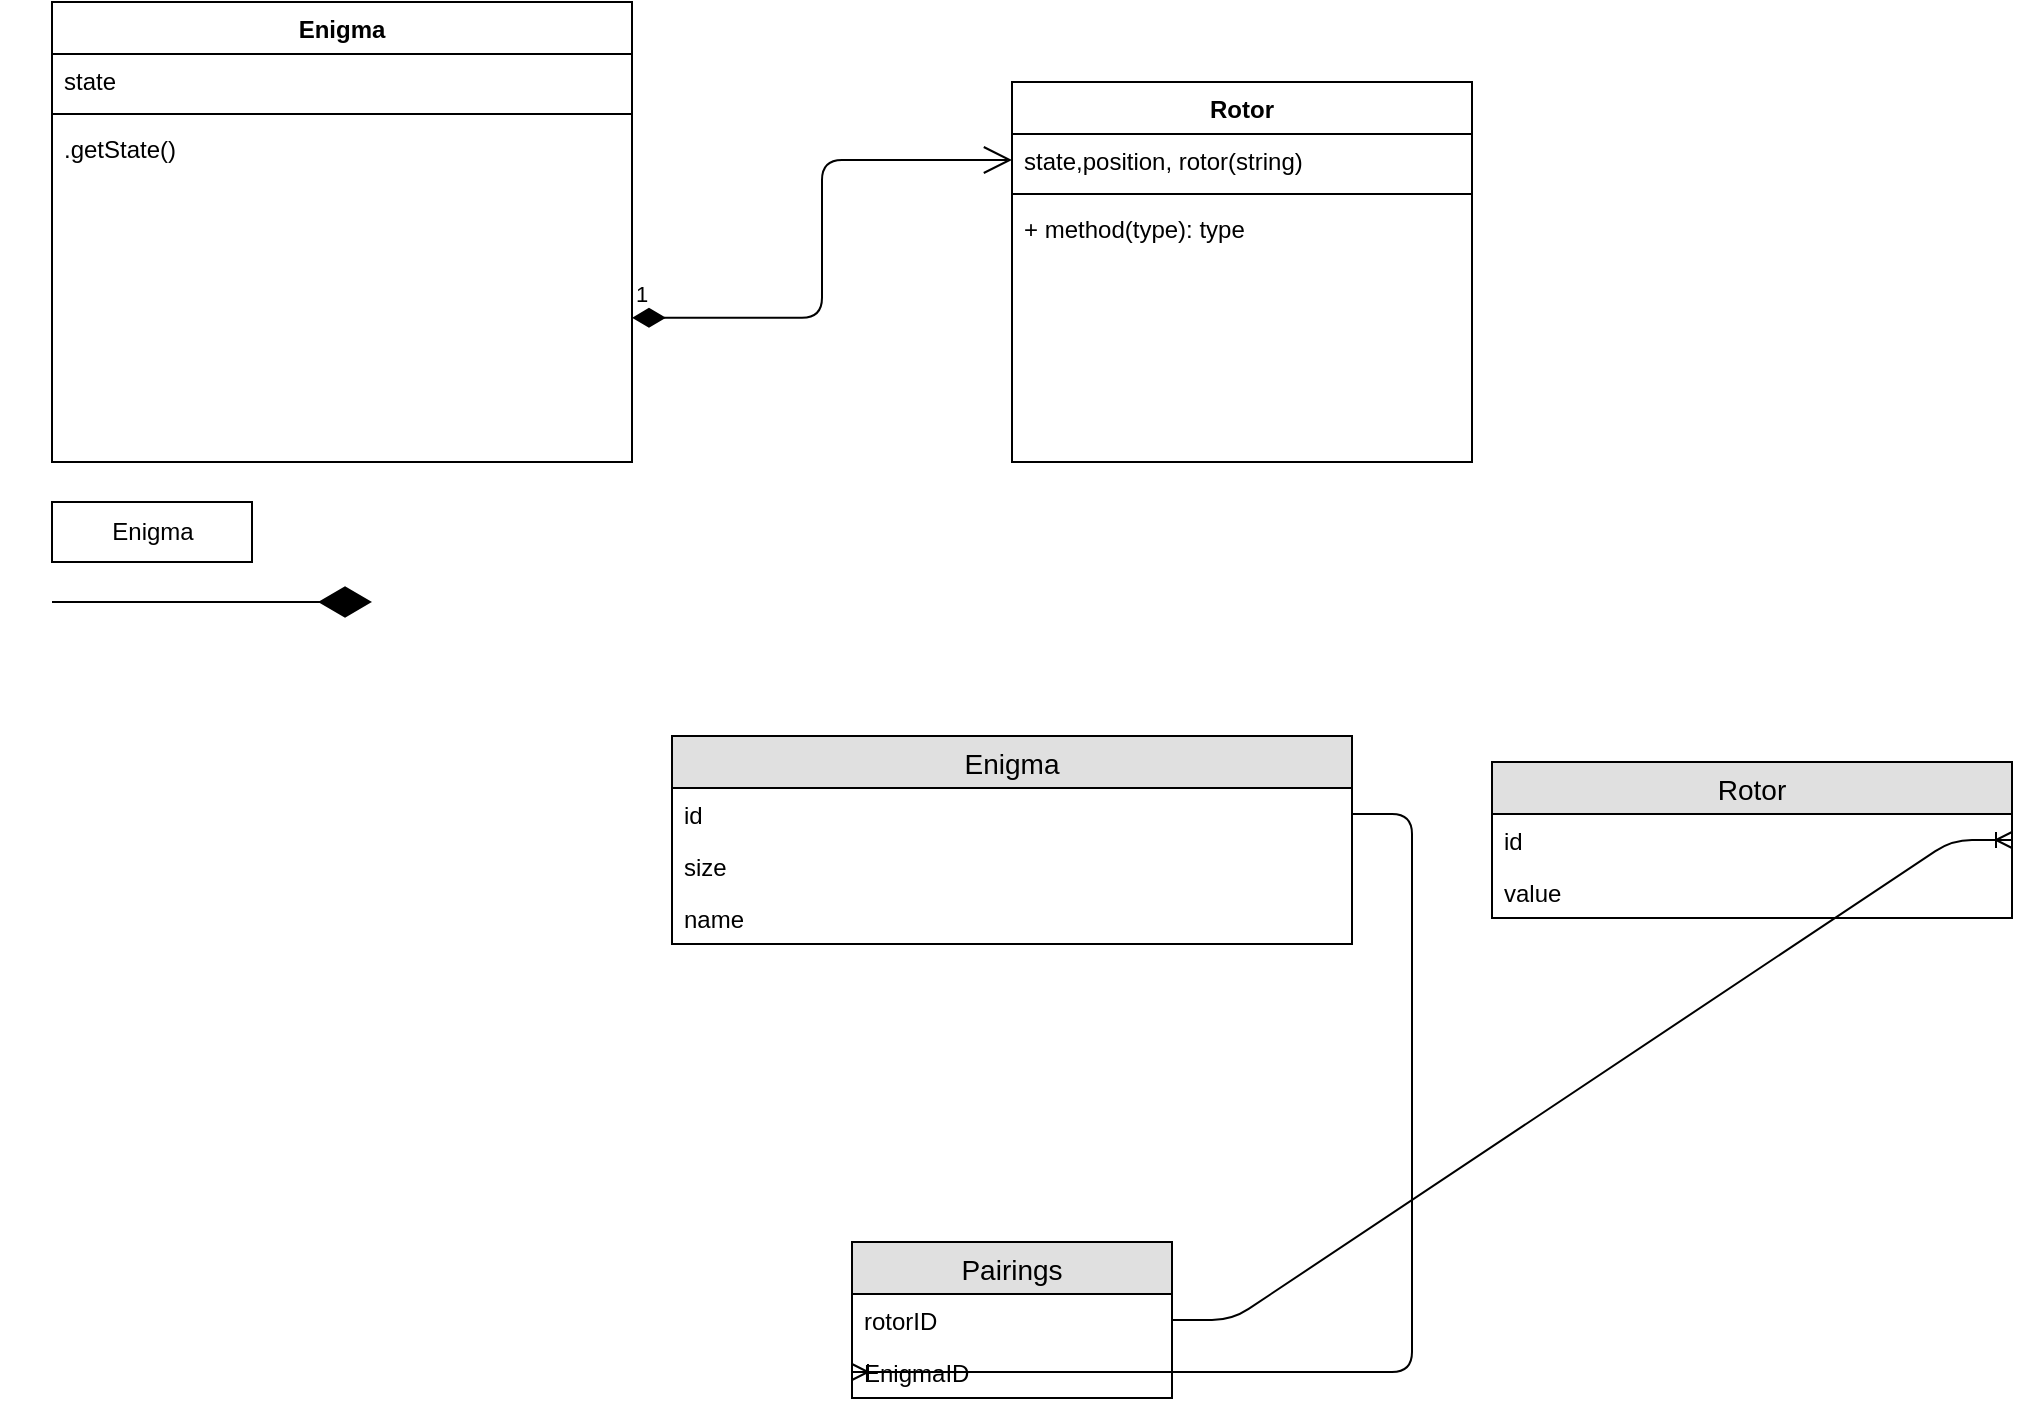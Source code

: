 <mxfile version="10.6.3" type="github"><diagram id="6LVFvQ6_358JCRbaACXV" name="Page-1"><mxGraphModel dx="2244" dy="841" grid="1" gridSize="10" guides="1" tooltips="1" connect="1" arrows="1" fold="1" page="1" pageScale="1" pageWidth="850" pageHeight="1100" math="0" shadow="0"><root><mxCell id="0"/><mxCell id="1" parent="0"/><mxCell id="CNEsZqZMbcQimxwt_tRg-1" value="Enigma" style="swimlane;fontStyle=1;align=center;verticalAlign=top;childLayout=stackLayout;horizontal=1;startSize=26;horizontalStack=0;resizeParent=1;resizeParentMax=0;resizeLast=0;collapsible=1;marginBottom=0;" vertex="1" parent="1"><mxGeometry x="20" y="20" width="290" height="230" as="geometry"/></mxCell><mxCell id="CNEsZqZMbcQimxwt_tRg-2" value="state" style="text;strokeColor=none;fillColor=none;align=left;verticalAlign=top;spacingLeft=4;spacingRight=4;overflow=hidden;rotatable=0;points=[[0,0.5],[1,0.5]];portConstraint=eastwest;" vertex="1" parent="CNEsZqZMbcQimxwt_tRg-1"><mxGeometry y="26" width="290" height="26" as="geometry"/></mxCell><mxCell id="CNEsZqZMbcQimxwt_tRg-3" value="" style="line;strokeWidth=1;fillColor=none;align=left;verticalAlign=middle;spacingTop=-1;spacingLeft=3;spacingRight=3;rotatable=0;labelPosition=right;points=[];portConstraint=eastwest;" vertex="1" parent="CNEsZqZMbcQimxwt_tRg-1"><mxGeometry y="52" width="290" height="8" as="geometry"/></mxCell><mxCell id="CNEsZqZMbcQimxwt_tRg-4" value=".getState()" style="text;strokeColor=none;fillColor=none;align=left;verticalAlign=top;spacingLeft=4;spacingRight=4;overflow=hidden;rotatable=0;points=[[0,0.5],[1,0.5]];portConstraint=eastwest;" vertex="1" parent="CNEsZqZMbcQimxwt_tRg-1"><mxGeometry y="60" width="290" height="170" as="geometry"/></mxCell><mxCell id="CNEsZqZMbcQimxwt_tRg-5" value="Enigma" style="html=1;" vertex="1" parent="1"><mxGeometry x="20" y="270" width="100" height="30" as="geometry"/></mxCell><mxCell id="CNEsZqZMbcQimxwt_tRg-6" value="" style="endArrow=diamondThin;endFill=1;endSize=24;html=1;" edge="1" parent="1"><mxGeometry width="160" relative="1" as="geometry"><mxPoint x="20" y="320" as="sourcePoint"/><mxPoint x="180" y="320" as="targetPoint"/></mxGeometry></mxCell><mxCell id="CNEsZqZMbcQimxwt_tRg-7" value="1" style="endArrow=open;html=1;endSize=12;startArrow=diamondThin;startSize=14;startFill=1;edgeStyle=orthogonalEdgeStyle;align=left;verticalAlign=bottom;exitX=1;exitY=0.576;exitDx=0;exitDy=0;exitPerimeter=0;entryX=0;entryY=0.5;entryDx=0;entryDy=0;" edge="1" parent="1" source="CNEsZqZMbcQimxwt_tRg-4" target="CNEsZqZMbcQimxwt_tRg-9"><mxGeometry x="-1" y="3" relative="1" as="geometry"><mxPoint x="320" y="320" as="sourcePoint"/><mxPoint x="500" y="178" as="targetPoint"/></mxGeometry></mxCell><mxCell id="CNEsZqZMbcQimxwt_tRg-8" value="Rotor" style="swimlane;fontStyle=1;align=center;verticalAlign=top;childLayout=stackLayout;horizontal=1;startSize=26;horizontalStack=0;resizeParent=1;resizeParentMax=0;resizeLast=0;collapsible=1;marginBottom=0;" vertex="1" parent="1"><mxGeometry x="500" y="60" width="230" height="190" as="geometry"/></mxCell><mxCell id="CNEsZqZMbcQimxwt_tRg-9" value="state,position, rotor(string)" style="text;strokeColor=none;fillColor=none;align=left;verticalAlign=top;spacingLeft=4;spacingRight=4;overflow=hidden;rotatable=0;points=[[0,0.5],[1,0.5]];portConstraint=eastwest;" vertex="1" parent="CNEsZqZMbcQimxwt_tRg-8"><mxGeometry y="26" width="230" height="26" as="geometry"/></mxCell><mxCell id="CNEsZqZMbcQimxwt_tRg-10" value="" style="line;strokeWidth=1;fillColor=none;align=left;verticalAlign=middle;spacingTop=-1;spacingLeft=3;spacingRight=3;rotatable=0;labelPosition=right;points=[];portConstraint=eastwest;" vertex="1" parent="CNEsZqZMbcQimxwt_tRg-8"><mxGeometry y="52" width="230" height="8" as="geometry"/></mxCell><mxCell id="CNEsZqZMbcQimxwt_tRg-11" value="+ method(type): type" style="text;strokeColor=none;fillColor=none;align=left;verticalAlign=top;spacingLeft=4;spacingRight=4;overflow=hidden;rotatable=0;points=[[0,0.5],[1,0.5]];portConstraint=eastwest;" vertex="1" parent="CNEsZqZMbcQimxwt_tRg-8"><mxGeometry y="60" width="230" height="130" as="geometry"/></mxCell><mxCell id="CNEsZqZMbcQimxwt_tRg-17" value="Enigma" style="swimlane;fontStyle=0;childLayout=stackLayout;horizontal=1;startSize=26;fillColor=#e0e0e0;horizontalStack=0;resizeParent=1;resizeParentMax=0;resizeLast=0;collapsible=1;marginBottom=0;swimlaneFillColor=#ffffff;align=center;fontSize=14;" vertex="1" parent="1"><mxGeometry x="330" y="387" width="340" height="104" as="geometry"/></mxCell><mxCell id="CNEsZqZMbcQimxwt_tRg-18" value="id" style="text;strokeColor=none;fillColor=none;spacingLeft=4;spacingRight=4;overflow=hidden;rotatable=0;points=[[0,0.5],[1,0.5]];portConstraint=eastwest;fontSize=12;" vertex="1" parent="CNEsZqZMbcQimxwt_tRg-17"><mxGeometry y="26" width="340" height="26" as="geometry"/></mxCell><mxCell id="CNEsZqZMbcQimxwt_tRg-19" value="size" style="text;strokeColor=none;fillColor=none;spacingLeft=4;spacingRight=4;overflow=hidden;rotatable=0;points=[[0,0.5],[1,0.5]];portConstraint=eastwest;fontSize=12;" vertex="1" parent="CNEsZqZMbcQimxwt_tRg-17"><mxGeometry y="52" width="340" height="26" as="geometry"/></mxCell><mxCell id="CNEsZqZMbcQimxwt_tRg-20" value="name" style="text;strokeColor=none;fillColor=none;spacingLeft=4;spacingRight=4;overflow=hidden;rotatable=0;points=[[0,0.5],[1,0.5]];portConstraint=eastwest;fontSize=12;" vertex="1" parent="CNEsZqZMbcQimxwt_tRg-17"><mxGeometry y="78" width="340" height="26" as="geometry"/></mxCell><mxCell id="CNEsZqZMbcQimxwt_tRg-21" value="Rotor" style="swimlane;fontStyle=0;childLayout=stackLayout;horizontal=1;startSize=26;fillColor=#e0e0e0;horizontalStack=0;resizeParent=1;resizeParentMax=0;resizeLast=0;collapsible=1;marginBottom=0;swimlaneFillColor=#ffffff;align=center;fontSize=14;" vertex="1" parent="1"><mxGeometry x="740" y="400" width="260" height="78" as="geometry"/></mxCell><mxCell id="CNEsZqZMbcQimxwt_tRg-22" value="id" style="text;strokeColor=none;fillColor=none;spacingLeft=4;spacingRight=4;overflow=hidden;rotatable=0;points=[[0,0.5],[1,0.5]];portConstraint=eastwest;fontSize=12;" vertex="1" parent="CNEsZqZMbcQimxwt_tRg-21"><mxGeometry y="26" width="260" height="26" as="geometry"/></mxCell><mxCell id="CNEsZqZMbcQimxwt_tRg-23" value="value" style="text;strokeColor=none;fillColor=none;spacingLeft=4;spacingRight=4;overflow=hidden;rotatable=0;points=[[0,0.5],[1,0.5]];portConstraint=eastwest;fontSize=12;" vertex="1" parent="CNEsZqZMbcQimxwt_tRg-21"><mxGeometry y="52" width="260" height="26" as="geometry"/></mxCell><mxCell id="CNEsZqZMbcQimxwt_tRg-26" value="Pairings" style="swimlane;fontStyle=0;childLayout=stackLayout;horizontal=1;startSize=26;fillColor=#e0e0e0;horizontalStack=0;resizeParent=1;resizeParentMax=0;resizeLast=0;collapsible=1;marginBottom=0;swimlaneFillColor=#ffffff;align=center;fontSize=14;" vertex="1" parent="1"><mxGeometry x="420" y="640" width="160" height="78" as="geometry"/></mxCell><mxCell id="CNEsZqZMbcQimxwt_tRg-27" value="rotorID" style="text;strokeColor=none;fillColor=none;spacingLeft=4;spacingRight=4;overflow=hidden;rotatable=0;points=[[0,0.5],[1,0.5]];portConstraint=eastwest;fontSize=12;" vertex="1" parent="CNEsZqZMbcQimxwt_tRg-26"><mxGeometry y="26" width="160" height="26" as="geometry"/></mxCell><mxCell id="CNEsZqZMbcQimxwt_tRg-28" value="EnigmaID" style="text;strokeColor=none;fillColor=none;spacingLeft=4;spacingRight=4;overflow=hidden;rotatable=0;points=[[0,0.5],[1,0.5]];portConstraint=eastwest;fontSize=12;" vertex="1" parent="CNEsZqZMbcQimxwt_tRg-26"><mxGeometry y="52" width="160" height="26" as="geometry"/></mxCell><mxCell id="CNEsZqZMbcQimxwt_tRg-30" value="" style="edgeStyle=entityRelationEdgeStyle;fontSize=12;html=1;endArrow=ERoneToMany;entryX=1;entryY=0.5;entryDx=0;entryDy=0;" edge="1" parent="1" source="CNEsZqZMbcQimxwt_tRg-27" target="CNEsZqZMbcQimxwt_tRg-22"><mxGeometry width="100" height="100" relative="1" as="geometry"><mxPoint x="610" y="679" as="sourcePoint"/><mxPoint x="100" y="740" as="targetPoint"/></mxGeometry></mxCell><mxCell id="CNEsZqZMbcQimxwt_tRg-31" value="" style="edgeStyle=entityRelationEdgeStyle;fontSize=12;html=1;endArrow=ERoneToMany;entryX=0;entryY=0.5;entryDx=0;entryDy=0;" edge="1" parent="1" source="CNEsZqZMbcQimxwt_tRg-18" target="CNEsZqZMbcQimxwt_tRg-28"><mxGeometry width="100" height="100" relative="1" as="geometry"><mxPoint x="260" y="450" as="sourcePoint"/><mxPoint x="90" y="870" as="targetPoint"/></mxGeometry></mxCell></root></mxGraphModel></diagram></mxfile>